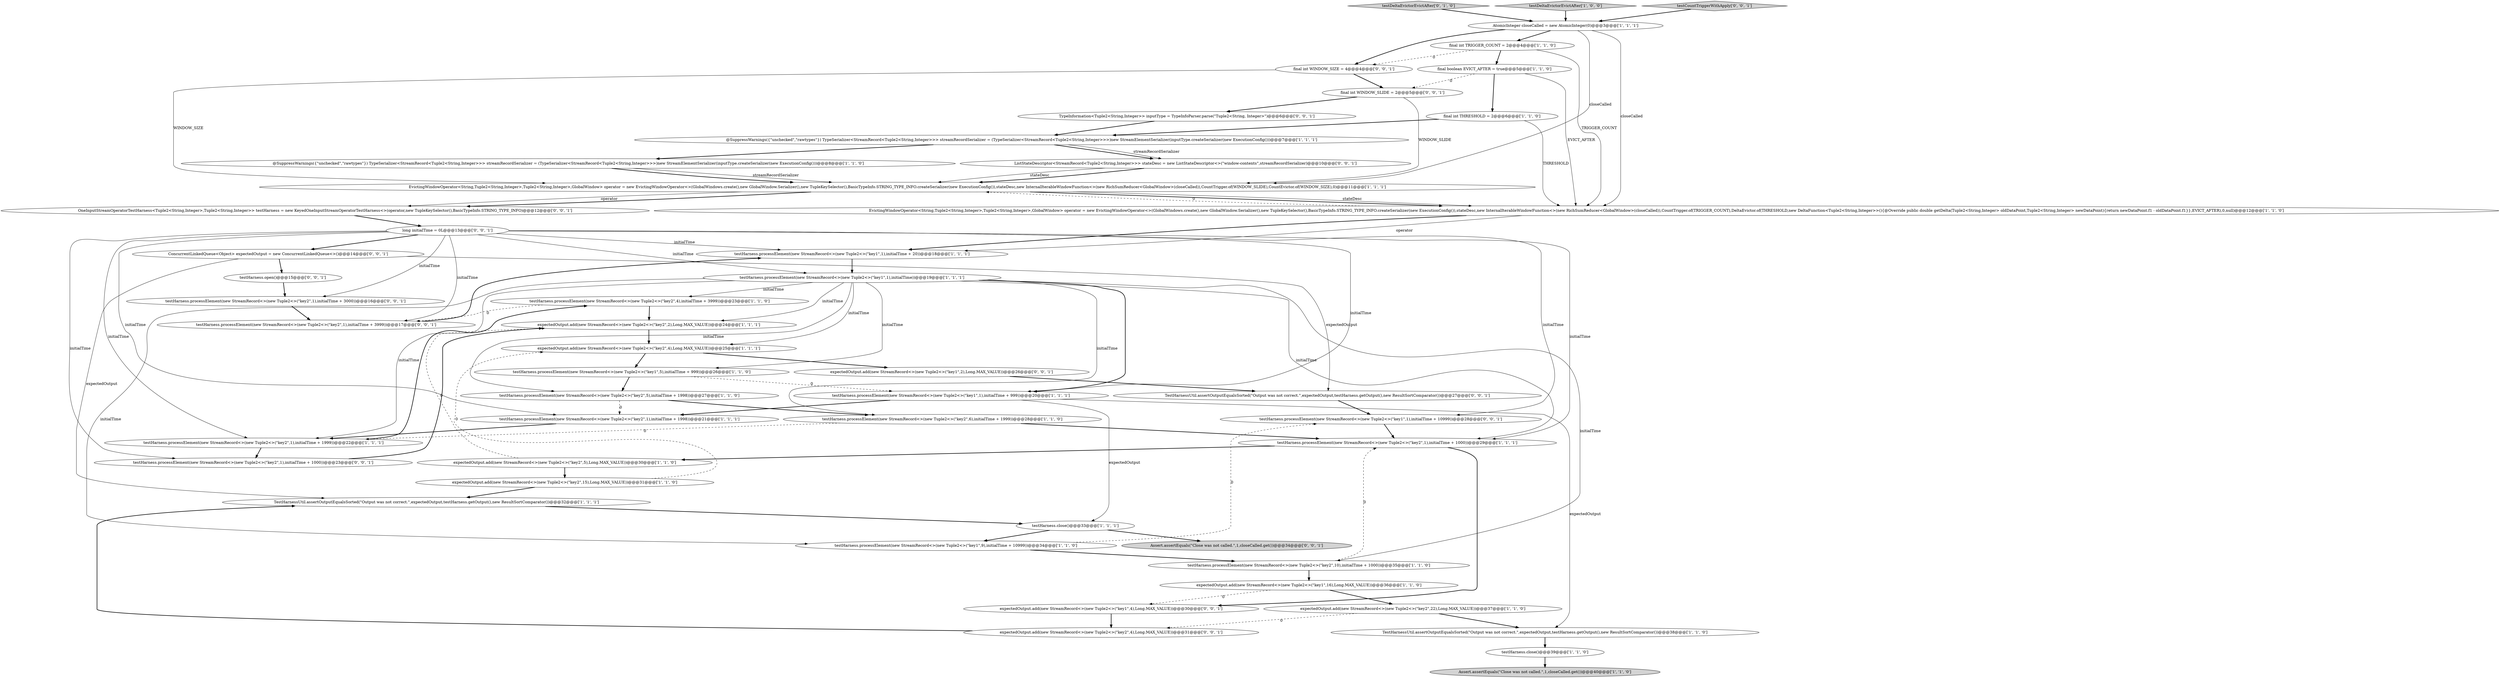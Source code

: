 digraph {
27 [style = filled, label = "AtomicInteger closeCalled = new AtomicInteger(0)@@@3@@@['1', '1', '1']", fillcolor = white, shape = ellipse image = "AAA0AAABBB1BBB"];
35 [style = filled, label = "ListStateDescriptor<StreamRecord<Tuple2<String,Integer>>> stateDesc = new ListStateDescriptor<>(\"window-contents\",streamRecordSerializer)@@@10@@@['0', '0', '1']", fillcolor = white, shape = ellipse image = "AAA0AAABBB3BBB"];
18 [style = filled, label = "testHarness.close()@@@33@@@['1', '1', '1']", fillcolor = white, shape = ellipse image = "AAA0AAABBB1BBB"];
25 [style = filled, label = "expectedOutput.add(new StreamRecord<>(new Tuple2<>(\"key1\",16),Long.MAX_VALUE))@@@36@@@['1', '1', '0']", fillcolor = white, shape = ellipse image = "AAA0AAABBB1BBB"];
29 [style = filled, label = "final boolean EVICT_AFTER = true@@@5@@@['1', '1', '0']", fillcolor = white, shape = ellipse image = "AAA0AAABBB1BBB"];
32 [style = filled, label = "testDeltaEvictorEvictAfter['0', '1', '0']", fillcolor = lightgray, shape = diamond image = "AAA0AAABBB2BBB"];
15 [style = filled, label = "testHarness.processElement(new StreamRecord<>(new Tuple2<>(\"key2\",4),initialTime + 3999))@@@23@@@['1', '1', '0']", fillcolor = white, shape = ellipse image = "AAA0AAABBB1BBB"];
20 [style = filled, label = "Assert.assertEquals(\"Close was not called.\",1,closeCalled.get())@@@40@@@['1', '1', '0']", fillcolor = lightgray, shape = ellipse image = "AAA0AAABBB1BBB"];
31 [style = filled, label = "@SuppressWarnings({\"unchecked\",\"rawtypes\"}) TypeSerializer<StreamRecord<Tuple2<String,Integer>>> streamRecordSerializer = (TypeSerializer<StreamRecord<Tuple2<String,Integer>>>)new StreamElementSerializer(inputType.createSerializer(new ExecutionConfig()))@@@8@@@['1', '1', '0']", fillcolor = white, shape = ellipse image = "AAA0AAABBB1BBB"];
39 [style = filled, label = "ConcurrentLinkedQueue<Object> expectedOutput = new ConcurrentLinkedQueue<>()@@@14@@@['0', '0', '1']", fillcolor = white, shape = ellipse image = "AAA0AAABBB3BBB"];
49 [style = filled, label = "TypeInformation<Tuple2<String,Integer>> inputType = TypeInfoParser.parse(\"Tuple2<String, Integer>\")@@@6@@@['0', '0', '1']", fillcolor = white, shape = ellipse image = "AAA0AAABBB3BBB"];
11 [style = filled, label = "testHarness.processElement(new StreamRecord<>(new Tuple2<>(\"key2\",6),initialTime + 1999))@@@28@@@['1', '1', '0']", fillcolor = white, shape = ellipse image = "AAA0AAABBB1BBB"];
48 [style = filled, label = "long initialTime = 0L@@@13@@@['0', '0', '1']", fillcolor = white, shape = ellipse image = "AAA0AAABBB3BBB"];
8 [style = filled, label = "testDeltaEvictorEvictAfter['1', '0', '0']", fillcolor = lightgray, shape = diamond image = "AAA0AAABBB1BBB"];
38 [style = filled, label = "testHarness.processElement(new StreamRecord<>(new Tuple2<>(\"key2\",1),initialTime + 3000))@@@16@@@['0', '0', '1']", fillcolor = white, shape = ellipse image = "AAA0AAABBB3BBB"];
13 [style = filled, label = "testHarness.processElement(new StreamRecord<>(new Tuple2<>(\"key2\",1),initialTime + 1998))@@@21@@@['1', '1', '1']", fillcolor = white, shape = ellipse image = "AAA0AAABBB1BBB"];
19 [style = filled, label = "expectedOutput.add(new StreamRecord<>(new Tuple2<>(\"key2\",15),Long.MAX_VALUE))@@@31@@@['1', '1', '0']", fillcolor = white, shape = ellipse image = "AAA0AAABBB1BBB"];
21 [style = filled, label = "testHarness.processElement(new StreamRecord<>(new Tuple2<>(\"key1\",1),initialTime))@@@19@@@['1', '1', '1']", fillcolor = white, shape = ellipse image = "AAA0AAABBB1BBB"];
1 [style = filled, label = "expectedOutput.add(new StreamRecord<>(new Tuple2<>(\"key2\",5),Long.MAX_VALUE))@@@30@@@['1', '1', '0']", fillcolor = white, shape = ellipse image = "AAA0AAABBB1BBB"];
9 [style = filled, label = "expectedOutput.add(new StreamRecord<>(new Tuple2<>(\"key2\",4),Long.MAX_VALUE))@@@25@@@['1', '1', '1']", fillcolor = white, shape = ellipse image = "AAA0AAABBB1BBB"];
17 [style = filled, label = "testHarness.processElement(new StreamRecord<>(new Tuple2<>(\"key2\",10),initialTime + 1000))@@@35@@@['1', '1', '0']", fillcolor = white, shape = ellipse image = "AAA0AAABBB1BBB"];
33 [style = filled, label = "testHarness.open()@@@15@@@['0', '0', '1']", fillcolor = white, shape = ellipse image = "AAA0AAABBB3BBB"];
3 [style = filled, label = "testHarness.processElement(new StreamRecord<>(new Tuple2<>(\"key1\",1),initialTime + 20))@@@18@@@['1', '1', '1']", fillcolor = white, shape = ellipse image = "AAA0AAABBB1BBB"];
47 [style = filled, label = "final int WINDOW_SLIDE = 2@@@5@@@['0', '0', '1']", fillcolor = white, shape = ellipse image = "AAA0AAABBB3BBB"];
24 [style = filled, label = "EvictingWindowOperator<String,Tuple2<String,Integer>,Tuple2<String,Integer>,GlobalWindow> operator = new EvictingWindowOperator<>(GlobalWindows.create(),new GlobalWindow.Serializer(),new TupleKeySelector(),BasicTypeInfo.STRING_TYPE_INFO.createSerializer(new ExecutionConfig()),stateDesc,new InternalIterableWindowFunction<>(new RichSumReducer<GlobalWindow>(closeCalled)),CountTrigger.of(WINDOW_SLIDE),CountEvictor.of(WINDOW_SIZE),0)@@@11@@@['1', '1', '1']", fillcolor = white, shape = ellipse image = "AAA0AAABBB1BBB"];
42 [style = filled, label = "expectedOutput.add(new StreamRecord<>(new Tuple2<>(\"key1\",2),Long.MAX_VALUE))@@@26@@@['0', '0', '1']", fillcolor = white, shape = ellipse image = "AAA0AAABBB3BBB"];
7 [style = filled, label = "TestHarnessUtil.assertOutputEqualsSorted(\"Output was not correct.\",expectedOutput,testHarness.getOutput(),new ResultSortComparator())@@@32@@@['1', '1', '1']", fillcolor = white, shape = ellipse image = "AAA0AAABBB1BBB"];
36 [style = filled, label = "Assert.assertEquals(\"Close was not called.\",1,closeCalled.get())@@@34@@@['0', '0', '1']", fillcolor = lightgray, shape = ellipse image = "AAA0AAABBB3BBB"];
14 [style = filled, label = "testHarness.processElement(new StreamRecord<>(new Tuple2<>(\"key2\",1),initialTime + 1000))@@@29@@@['1', '1', '1']", fillcolor = white, shape = ellipse image = "AAA0AAABBB1BBB"];
37 [style = filled, label = "expectedOutput.add(new StreamRecord<>(new Tuple2<>(\"key1\",4),Long.MAX_VALUE))@@@30@@@['0', '0', '1']", fillcolor = white, shape = ellipse image = "AAA0AAABBB3BBB"];
16 [style = filled, label = "expectedOutput.add(new StreamRecord<>(new Tuple2<>(\"key2\",2),Long.MAX_VALUE))@@@24@@@['1', '1', '1']", fillcolor = white, shape = ellipse image = "AAA0AAABBB1BBB"];
4 [style = filled, label = "expectedOutput.add(new StreamRecord<>(new Tuple2<>(\"key2\",22),Long.MAX_VALUE))@@@37@@@['1', '1', '0']", fillcolor = white, shape = ellipse image = "AAA0AAABBB1BBB"];
34 [style = filled, label = "testHarness.processElement(new StreamRecord<>(new Tuple2<>(\"key1\",1),initialTime + 10999))@@@28@@@['0', '0', '1']", fillcolor = white, shape = ellipse image = "AAA0AAABBB3BBB"];
46 [style = filled, label = "testHarness.processElement(new StreamRecord<>(new Tuple2<>(\"key2\",1),initialTime + 3999))@@@17@@@['0', '0', '1']", fillcolor = white, shape = ellipse image = "AAA0AAABBB3BBB"];
44 [style = filled, label = "TestHarnessUtil.assertOutputEqualsSorted(\"Output was not correct.\",expectedOutput,testHarness.getOutput(),new ResultSortComparator())@@@27@@@['0', '0', '1']", fillcolor = white, shape = ellipse image = "AAA0AAABBB3BBB"];
40 [style = filled, label = "expectedOutput.add(new StreamRecord<>(new Tuple2<>(\"key2\",4),Long.MAX_VALUE))@@@31@@@['0', '0', '1']", fillcolor = white, shape = ellipse image = "AAA0AAABBB3BBB"];
28 [style = filled, label = "final int TRIGGER_COUNT = 2@@@4@@@['1', '1', '0']", fillcolor = white, shape = ellipse image = "AAA0AAABBB1BBB"];
6 [style = filled, label = "final int THRESHOLD = 2@@@6@@@['1', '1', '0']", fillcolor = white, shape = ellipse image = "AAA0AAABBB1BBB"];
12 [style = filled, label = "testHarness.processElement(new StreamRecord<>(new Tuple2<>(\"key1\",1),initialTime + 999))@@@20@@@['1', '1', '1']", fillcolor = white, shape = ellipse image = "AAA0AAABBB1BBB"];
45 [style = filled, label = "final int WINDOW_SIZE = 4@@@4@@@['0', '0', '1']", fillcolor = white, shape = ellipse image = "AAA0AAABBB3BBB"];
22 [style = filled, label = "testHarness.processElement(new StreamRecord<>(new Tuple2<>(\"key1\",5),initialTime + 999))@@@26@@@['1', '1', '0']", fillcolor = white, shape = ellipse image = "AAA0AAABBB1BBB"];
26 [style = filled, label = "EvictingWindowOperator<String,Tuple2<String,Integer>,Tuple2<String,Integer>,GlobalWindow> operator = new EvictingWindowOperator<>(GlobalWindows.create(),new GlobalWindow.Serializer(),new TupleKeySelector(),BasicTypeInfo.STRING_TYPE_INFO.createSerializer(new ExecutionConfig()),stateDesc,new InternalIterableWindowFunction<>(new RichSumReducer<GlobalWindow>(closeCalled)),CountTrigger.of(TRIGGER_COUNT),DeltaEvictor.of(THRESHOLD,new DeltaFunction<Tuple2<String,Integer>>(){@Override public double getDelta(Tuple2<String,Integer> oldDataPoint,Tuple2<String,Integer> newDataPoint){return newDataPoint.f1 - oldDataPoint.f1}},EVICT_AFTER),0,null)@@@12@@@['1', '1', '0']", fillcolor = white, shape = ellipse image = "AAA0AAABBB1BBB"];
23 [style = filled, label = "testHarness.processElement(new StreamRecord<>(new Tuple2<>(\"key2\",1),initialTime + 1999))@@@22@@@['1', '1', '1']", fillcolor = white, shape = ellipse image = "AAA0AAABBB1BBB"];
0 [style = filled, label = "testHarness.close()@@@39@@@['1', '1', '0']", fillcolor = white, shape = ellipse image = "AAA0AAABBB1BBB"];
2 [style = filled, label = "testHarness.processElement(new StreamRecord<>(new Tuple2<>(\"key1\",9),initialTime + 10999))@@@34@@@['1', '1', '0']", fillcolor = white, shape = ellipse image = "AAA0AAABBB1BBB"];
5 [style = filled, label = "testHarness.processElement(new StreamRecord<>(new Tuple2<>(\"key2\",5),initialTime + 1998))@@@27@@@['1', '1', '0']", fillcolor = white, shape = ellipse image = "AAA0AAABBB1BBB"];
43 [style = filled, label = "OneInputStreamOperatorTestHarness<Tuple2<String,Integer>,Tuple2<String,Integer>> testHarness = new KeyedOneInputStreamOperatorTestHarness<>(operator,new TupleKeySelector(),BasicTypeInfo.STRING_TYPE_INFO)@@@12@@@['0', '0', '1']", fillcolor = white, shape = ellipse image = "AAA0AAABBB3BBB"];
30 [style = filled, label = "TestHarnessUtil.assertOutputEqualsSorted(\"Output was not correct.\",expectedOutput,testHarness.getOutput(),new ResultSortComparator())@@@38@@@['1', '1', '0']", fillcolor = white, shape = ellipse image = "AAA0AAABBB1BBB"];
10 [style = filled, label = "@SuppressWarnings({\"unchecked\",\"rawtypes\"}) TypeSerializer<StreamRecord<Tuple2<String,Integer>>> streamRecordSerializer = (TypeSerializer<StreamRecord<Tuple2<String,Integer>>>)new StreamElementSerializer(inputType.createSerializer(new ExecutionConfig()))@@@7@@@['1', '1', '1']", fillcolor = white, shape = ellipse image = "AAA0AAABBB1BBB"];
41 [style = filled, label = "testHarness.processElement(new StreamRecord<>(new Tuple2<>(\"key2\",1),initialTime + 1000))@@@23@@@['0', '0', '1']", fillcolor = white, shape = ellipse image = "AAA0AAABBB3BBB"];
50 [style = filled, label = "testCountTriggerWithApply['0', '0', '1']", fillcolor = lightgray, shape = diamond image = "AAA0AAABBB3BBB"];
17->25 [style = bold, label=""];
11->14 [style = bold, label=""];
28->45 [style = dashed, label="0"];
27->28 [style = bold, label=""];
21->23 [style = solid, label="initialTime"];
10->35 [style = bold, label=""];
24->43 [style = bold, label=""];
48->39 [style = bold, label=""];
47->49 [style = bold, label=""];
29->6 [style = bold, label=""];
27->24 [style = solid, label="closeCalled"];
29->47 [style = dashed, label="0"];
42->44 [style = bold, label=""];
31->24 [style = solid, label="streamRecordSerializer"];
49->10 [style = bold, label=""];
21->5 [style = solid, label="initialTime"];
6->26 [style = solid, label="THRESHOLD"];
27->45 [style = bold, label=""];
25->37 [style = dashed, label="0"];
8->27 [style = bold, label=""];
39->44 [style = solid, label="expectedOutput"];
16->9 [style = bold, label=""];
28->26 [style = solid, label="TRIGGER_COUNT"];
14->37 [style = bold, label=""];
10->31 [style = bold, label=""];
35->24 [style = solid, label="stateDesc"];
22->12 [style = dashed, label="0"];
48->46 [style = solid, label="initialTime"];
22->5 [style = bold, label=""];
48->12 [style = solid, label="initialTime"];
48->23 [style = solid, label="initialTime"];
48->3 [style = solid, label="initialTime"];
44->34 [style = bold, label=""];
38->46 [style = bold, label=""];
0->20 [style = bold, label=""];
48->13 [style = solid, label="initialTime"];
5->11 [style = bold, label=""];
34->14 [style = bold, label=""];
26->3 [style = solid, label="operator"];
21->15 [style = solid, label="initialTime"];
1->19 [style = bold, label=""];
48->34 [style = solid, label="initialTime"];
9->22 [style = bold, label=""];
2->17 [style = bold, label=""];
28->29 [style = bold, label=""];
5->13 [style = dashed, label="0"];
9->42 [style = bold, label=""];
50->27 [style = bold, label=""];
21->16 [style = solid, label="initialTime"];
26->3 [style = bold, label=""];
31->24 [style = bold, label=""];
12->18 [style = solid, label="expectedOutput"];
48->21 [style = solid, label="initialTime"];
23->15 [style = bold, label=""];
32->27 [style = bold, label=""];
11->23 [style = dashed, label="0"];
23->41 [style = bold, label=""];
48->14 [style = solid, label="initialTime"];
21->9 [style = solid, label="initialTime"];
48->41 [style = solid, label="initialTime"];
39->33 [style = bold, label=""];
35->24 [style = bold, label=""];
21->11 [style = solid, label="initialTime"];
21->12 [style = bold, label=""];
12->13 [style = bold, label=""];
24->26 [style = bold, label=""];
6->10 [style = bold, label=""];
7->18 [style = bold, label=""];
29->26 [style = solid, label="EVICT_AFTER"];
3->21 [style = bold, label=""];
41->16 [style = bold, label=""];
30->0 [style = bold, label=""];
12->30 [style = solid, label="expectedOutput"];
46->3 [style = bold, label=""];
45->24 [style = solid, label="WINDOW_SIZE"];
21->17 [style = solid, label="initialTime"];
21->14 [style = solid, label="initialTime"];
43->48 [style = bold, label=""];
19->9 [style = dashed, label="0"];
25->4 [style = bold, label=""];
10->35 [style = solid, label="streamRecordSerializer"];
18->36 [style = bold, label=""];
18->2 [style = bold, label=""];
15->16 [style = bold, label=""];
17->14 [style = dashed, label="0"];
27->26 [style = solid, label="closeCalled"];
26->24 [style = dashed, label="0"];
14->1 [style = bold, label=""];
24->26 [style = solid, label="stateDesc"];
40->7 [style = bold, label=""];
39->7 [style = solid, label="expectedOutput"];
4->30 [style = bold, label=""];
15->46 [style = dashed, label="0"];
1->16 [style = dashed, label="0"];
2->34 [style = dashed, label="0"];
13->23 [style = bold, label=""];
45->47 [style = bold, label=""];
47->24 [style = solid, label="WINDOW_SLIDE"];
33->38 [style = bold, label=""];
24->43 [style = solid, label="operator"];
4->40 [style = dashed, label="0"];
19->7 [style = bold, label=""];
37->40 [style = bold, label=""];
48->38 [style = solid, label="initialTime"];
21->2 [style = solid, label="initialTime"];
21->22 [style = solid, label="initialTime"];
}
